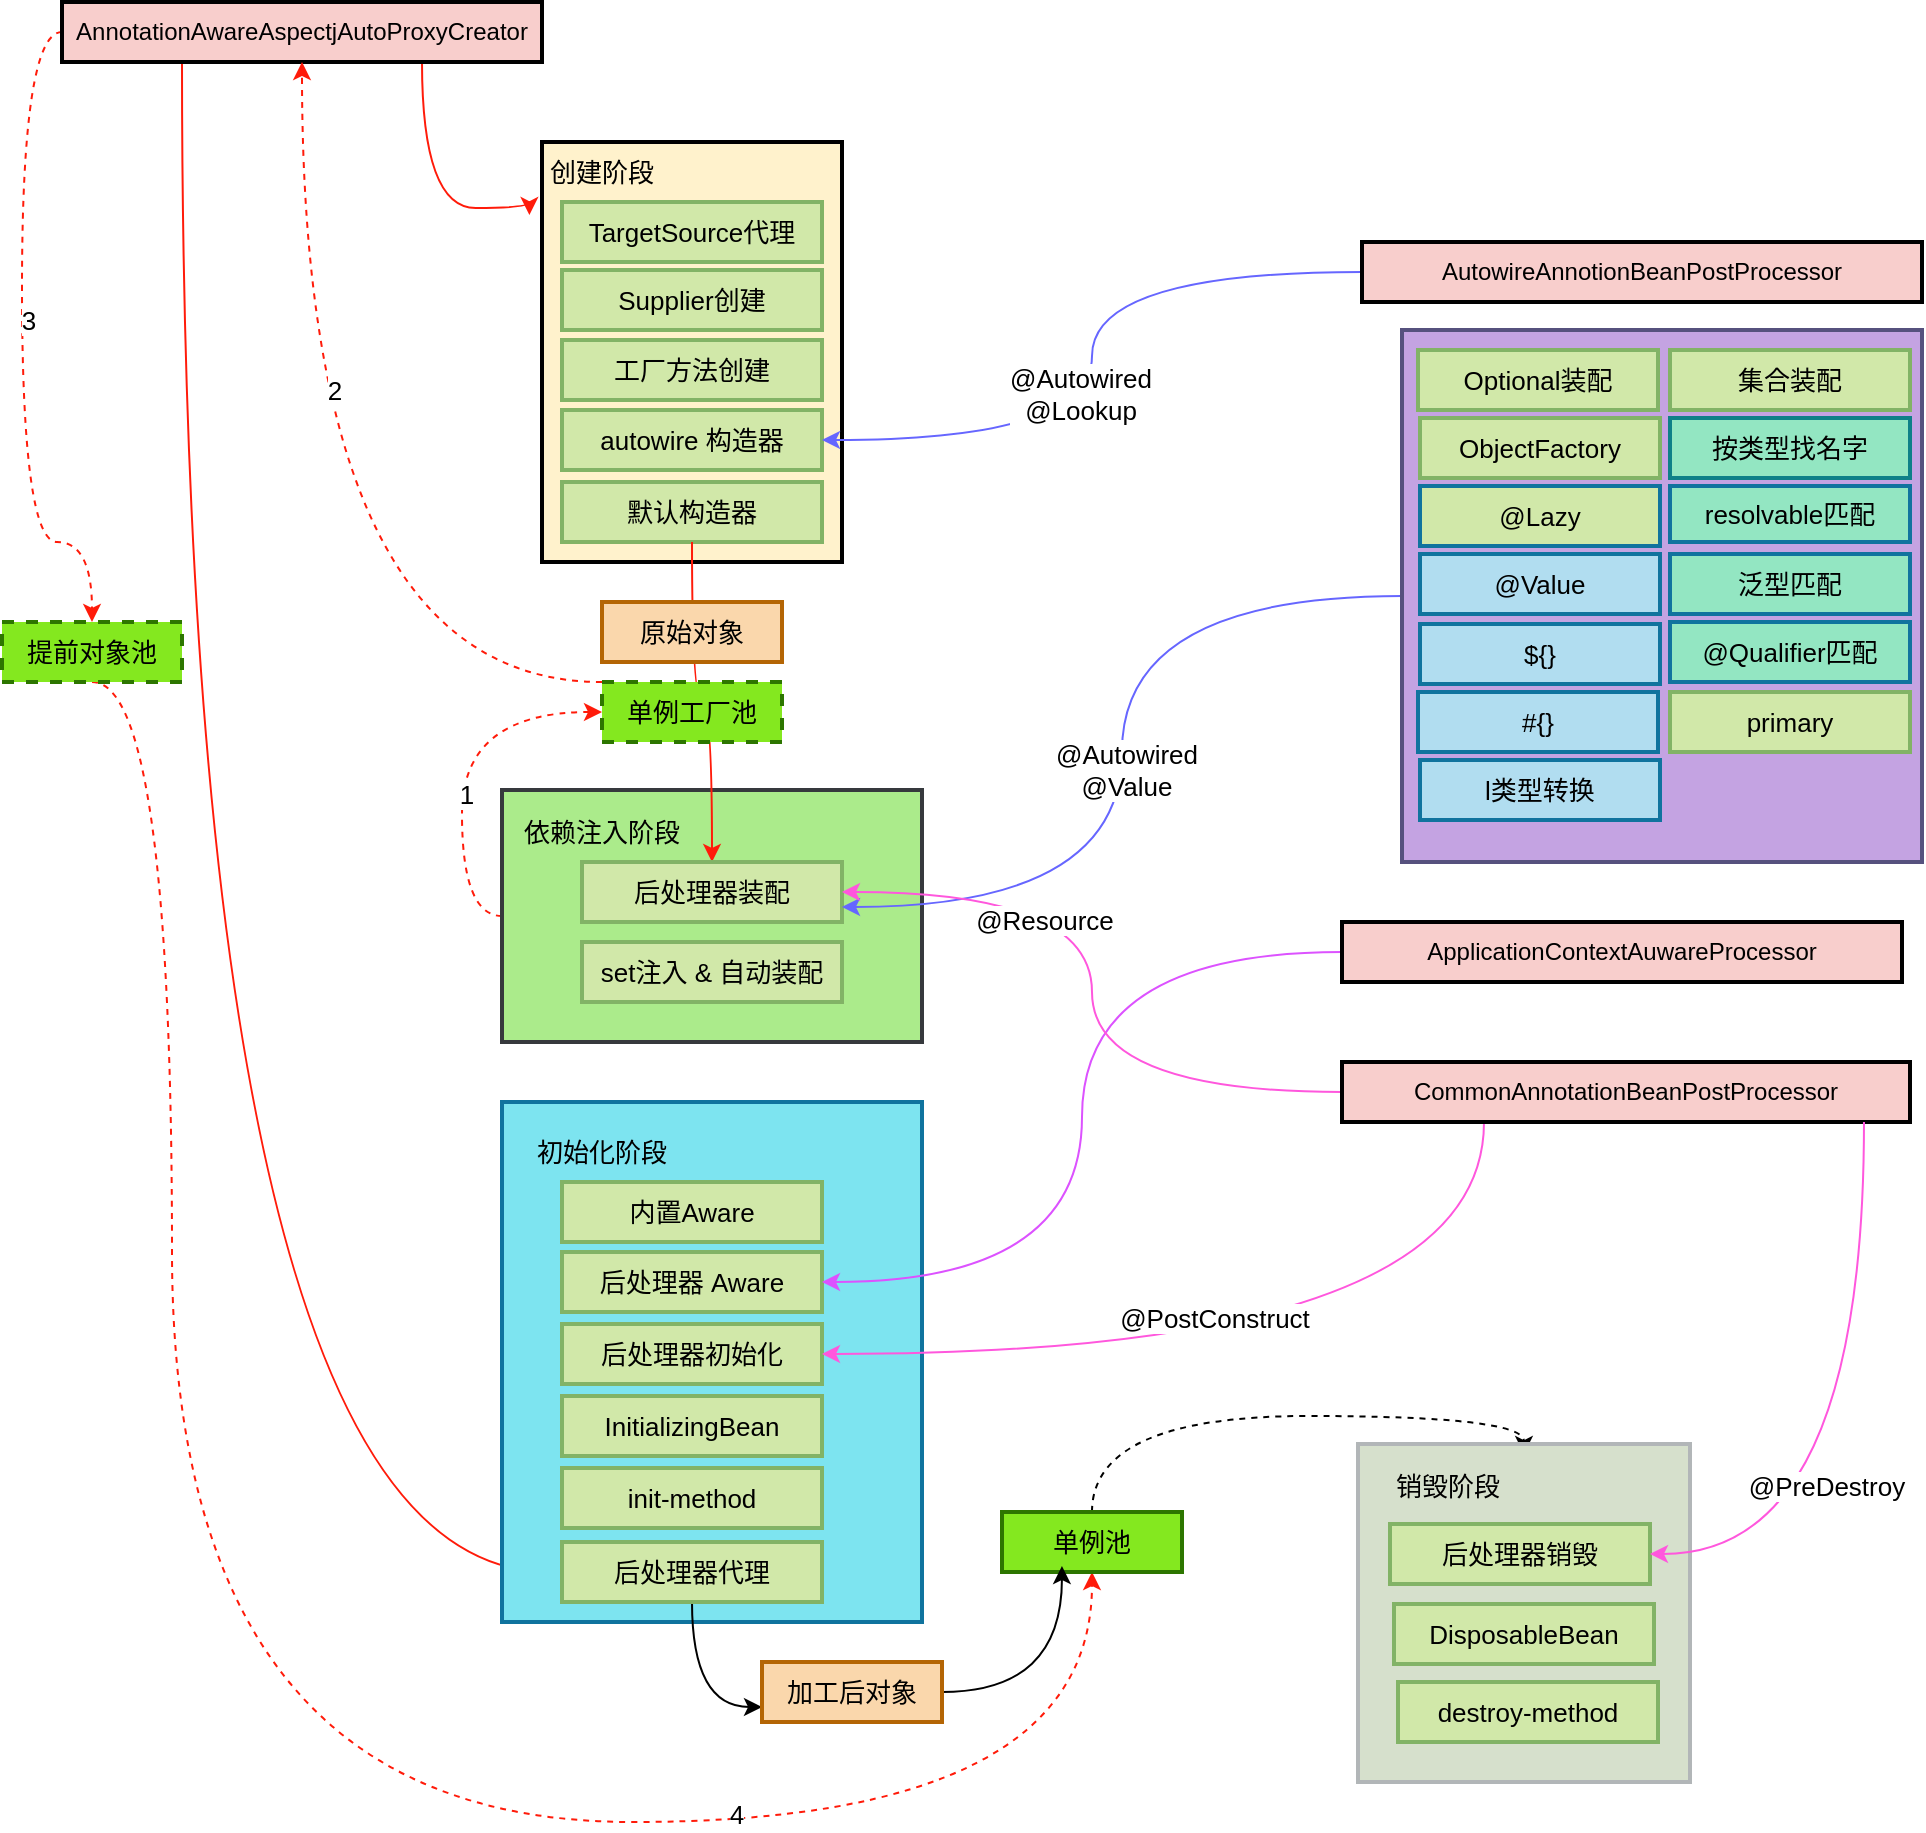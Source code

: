 <mxfile version="20.4.0" type="github">
  <diagram id="8_FruQs8aBoXevAXhOwa" name="第 1 页">
    <mxGraphModel dx="1138" dy="1163" grid="1" gridSize="10" guides="1" tooltips="1" connect="1" arrows="1" fold="1" page="1" pageScale="1" pageWidth="1654" pageHeight="1169" math="0" shadow="0">
      <root>
        <mxCell id="0" />
        <mxCell id="1" parent="0" />
        <mxCell id="bwXTOzL7_HYQGffUWxO3-22" style="edgeStyle=orthogonalEdgeStyle;curved=1;rounded=0;orthogonalLoop=1;jettySize=auto;html=1;exitX=0;exitY=0.5;exitDx=0;exitDy=0;entryX=0;entryY=0.5;entryDx=0;entryDy=0;strokeColor=#FF1B0A;fontSize=13;fontColor=#000000;dashed=1;" edge="1" parent="1" source="bwXTOzL7_HYQGffUWxO3-13" target="bwXTOzL7_HYQGffUWxO3-12">
          <mxGeometry relative="1" as="geometry" />
        </mxCell>
        <mxCell id="bwXTOzL7_HYQGffUWxO3-23" value="1" style="edgeLabel;html=1;align=center;verticalAlign=middle;resizable=0;points=[];fontSize=13;fontColor=#000000;" vertex="1" connectable="0" parent="bwXTOzL7_HYQGffUWxO3-22">
          <mxGeometry x="-0.156" y="-2" relative="1" as="geometry">
            <mxPoint as="offset" />
          </mxGeometry>
        </mxCell>
        <mxCell id="bwXTOzL7_HYQGffUWxO3-13" value="" style="rounded=0;whiteSpace=wrap;html=1;strokeColor=#36393d;strokeWidth=2;fontSize=13;fillColor=#ABEB8B;" vertex="1" parent="1">
          <mxGeometry x="306" y="456" width="210" height="126" as="geometry" />
        </mxCell>
        <mxCell id="bwXTOzL7_HYQGffUWxO3-1" value="" style="rounded=0;whiteSpace=wrap;html=1;fillColor=#fff2cc;strokeColor=#000000;strokeWidth=2;" vertex="1" parent="1">
          <mxGeometry x="326" y="132" width="150" height="210" as="geometry" />
        </mxCell>
        <mxCell id="bwXTOzL7_HYQGffUWxO3-3" style="edgeStyle=orthogonalEdgeStyle;rounded=0;orthogonalLoop=1;jettySize=auto;html=1;exitX=0.75;exitY=1;exitDx=0;exitDy=0;entryX=-0.042;entryY=0.174;entryDx=0;entryDy=0;entryPerimeter=0;curved=1;strokeColor=#FF1B0A;" edge="1" parent="1" source="bwXTOzL7_HYQGffUWxO3-2" target="bwXTOzL7_HYQGffUWxO3-1">
          <mxGeometry relative="1" as="geometry">
            <Array as="points">
              <mxPoint x="266" y="165" />
            </Array>
          </mxGeometry>
        </mxCell>
        <mxCell id="bwXTOzL7_HYQGffUWxO3-36" style="edgeStyle=orthogonalEdgeStyle;curved=1;rounded=0;orthogonalLoop=1;jettySize=auto;html=1;exitX=0;exitY=0.5;exitDx=0;exitDy=0;entryX=0.5;entryY=0;entryDx=0;entryDy=0;dashed=1;strokeColor=#FF1B0A;fontSize=13;fontColor=#000000;" edge="1" parent="1" source="bwXTOzL7_HYQGffUWxO3-2" target="bwXTOzL7_HYQGffUWxO3-35">
          <mxGeometry relative="1" as="geometry">
            <Array as="points">
              <mxPoint x="66" y="77" />
              <mxPoint x="66" y="332" />
              <mxPoint x="101" y="332" />
            </Array>
          </mxGeometry>
        </mxCell>
        <mxCell id="bwXTOzL7_HYQGffUWxO3-37" value="3" style="edgeLabel;html=1;align=center;verticalAlign=middle;resizable=0;points=[];fontSize=13;fontColor=#000000;" vertex="1" connectable="0" parent="bwXTOzL7_HYQGffUWxO3-36">
          <mxGeometry x="-0.063" y="3" relative="1" as="geometry">
            <mxPoint as="offset" />
          </mxGeometry>
        </mxCell>
        <mxCell id="bwXTOzL7_HYQGffUWxO3-41" style="edgeStyle=orthogonalEdgeStyle;curved=1;rounded=0;orthogonalLoop=1;jettySize=auto;html=1;exitX=0.25;exitY=1;exitDx=0;exitDy=0;entryX=0;entryY=0.5;entryDx=0;entryDy=0;strokeColor=#FF1B0A;fontSize=13;fontColor=#000000;" edge="1" parent="1" source="bwXTOzL7_HYQGffUWxO3-2" target="bwXTOzL7_HYQGffUWxO3-34">
          <mxGeometry relative="1" as="geometry" />
        </mxCell>
        <mxCell id="bwXTOzL7_HYQGffUWxO3-2" value="AnnotationAwareAspectjAutoProxyCreator" style="rounded=0;whiteSpace=wrap;html=1;strokeColor=#000000;fillColor=#f8cecc;strokeWidth=2;" vertex="1" parent="1">
          <mxGeometry x="86" y="62" width="240" height="30" as="geometry" />
        </mxCell>
        <mxCell id="bwXTOzL7_HYQGffUWxO3-5" value="&lt;font style=&quot;font-size: 13px;&quot;&gt;创建阶段&lt;/font&gt;" style="text;html=1;strokeColor=none;fillColor=none;align=center;verticalAlign=middle;whiteSpace=wrap;rounded=0;strokeWidth=2;" vertex="1" parent="1">
          <mxGeometry x="326" y="132" width="60" height="30" as="geometry" />
        </mxCell>
        <mxCell id="bwXTOzL7_HYQGffUWxO3-6" value="&lt;font style=&quot;font-size: 13px;&quot;&gt;TargetSource代理&lt;/font&gt;" style="rounded=0;whiteSpace=wrap;html=1;strokeColor=#82b366;strokeWidth=2;fillColor=#D1E8A9;" vertex="1" parent="1">
          <mxGeometry x="336" y="162" width="130" height="30" as="geometry" />
        </mxCell>
        <mxCell id="bwXTOzL7_HYQGffUWxO3-7" value="&lt;font style=&quot;font-size: 13px;&quot;&gt;Supplier创建&lt;/font&gt;" style="rounded=0;whiteSpace=wrap;html=1;strokeColor=#82b366;strokeWidth=2;fillColor=#D1E8A9;" vertex="1" parent="1">
          <mxGeometry x="336" y="196" width="130" height="30" as="geometry" />
        </mxCell>
        <mxCell id="bwXTOzL7_HYQGffUWxO3-8" value="&lt;font style=&quot;font-size: 13px;&quot;&gt;工厂方法创建&lt;/font&gt;" style="rounded=0;whiteSpace=wrap;html=1;strokeColor=#82b366;strokeWidth=2;fillColor=#D1E8A9;" vertex="1" parent="1">
          <mxGeometry x="336" y="231" width="130" height="30" as="geometry" />
        </mxCell>
        <mxCell id="bwXTOzL7_HYQGffUWxO3-9" value="&lt;font style=&quot;font-size: 13px;&quot;&gt;autowire 构造器&lt;/font&gt;" style="rounded=0;whiteSpace=wrap;html=1;strokeColor=#82b366;strokeWidth=2;fillColor=#D1E8A9;" vertex="1" parent="1">
          <mxGeometry x="336" y="266" width="130" height="30" as="geometry" />
        </mxCell>
        <mxCell id="bwXTOzL7_HYQGffUWxO3-10" value="&lt;font style=&quot;font-size: 13px;&quot;&gt;默认构造器&lt;/font&gt;" style="rounded=0;whiteSpace=wrap;html=1;strokeColor=#82b366;strokeWidth=2;fillColor=#D1E8A9;" vertex="1" parent="1">
          <mxGeometry x="336" y="302" width="130" height="30" as="geometry" />
        </mxCell>
        <mxCell id="bwXTOzL7_HYQGffUWxO3-15" style="edgeStyle=orthogonalEdgeStyle;curved=1;rounded=0;orthogonalLoop=1;jettySize=auto;html=1;exitX=0.5;exitY=1;exitDx=0;exitDy=0;strokeColor=#FF1B0A;fontSize=13;fontColor=#000000;entryX=0.5;entryY=0;entryDx=0;entryDy=0;" edge="1" parent="1" source="bwXTOzL7_HYQGffUWxO3-10" target="bwXTOzL7_HYQGffUWxO3-16">
          <mxGeometry relative="1" as="geometry" />
        </mxCell>
        <mxCell id="bwXTOzL7_HYQGffUWxO3-11" value="原始对象" style="rounded=0;whiteSpace=wrap;html=1;strokeColor=#b46504;strokeWidth=2;fontSize=13;fillColor=#fad7ac;" vertex="1" parent="1">
          <mxGeometry x="356" y="362" width="90" height="30" as="geometry" />
        </mxCell>
        <mxCell id="bwXTOzL7_HYQGffUWxO3-24" style="edgeStyle=orthogonalEdgeStyle;curved=1;rounded=0;orthogonalLoop=1;jettySize=auto;html=1;exitX=0;exitY=0;exitDx=0;exitDy=0;dashed=1;strokeColor=#FF1B0A;fontSize=13;fontColor=#000000;" edge="1" parent="1" source="bwXTOzL7_HYQGffUWxO3-12" target="bwXTOzL7_HYQGffUWxO3-2">
          <mxGeometry relative="1" as="geometry">
            <Array as="points">
              <mxPoint x="206" y="402" />
            </Array>
          </mxGeometry>
        </mxCell>
        <mxCell id="bwXTOzL7_HYQGffUWxO3-25" value="2" style="edgeLabel;html=1;align=center;verticalAlign=middle;resizable=0;points=[];fontSize=13;fontColor=#000000;" vertex="1" connectable="0" parent="bwXTOzL7_HYQGffUWxO3-24">
          <mxGeometry x="0.287" y="-16" relative="1" as="geometry">
            <mxPoint as="offset" />
          </mxGeometry>
        </mxCell>
        <mxCell id="bwXTOzL7_HYQGffUWxO3-12" value="&lt;font color=&quot;#000000&quot;&gt;单例工厂池&lt;/font&gt;" style="rounded=0;whiteSpace=wrap;html=1;strokeColor=#2D7600;strokeWidth=2;fontSize=13;fillColor=#84E81F;fontColor=#ffffff;dashed=1;" vertex="1" parent="1">
          <mxGeometry x="356" y="402" width="90" height="30" as="geometry" />
        </mxCell>
        <mxCell id="bwXTOzL7_HYQGffUWxO3-14" value="依赖注入阶段" style="text;html=1;strokeColor=none;fillColor=none;align=center;verticalAlign=middle;whiteSpace=wrap;rounded=0;strokeWidth=2;fontSize=13;" vertex="1" parent="1">
          <mxGeometry x="311" y="462" width="90" height="30" as="geometry" />
        </mxCell>
        <mxCell id="bwXTOzL7_HYQGffUWxO3-16" value="&lt;font style=&quot;font-size: 13px;&quot;&gt;后处理器装配&lt;/font&gt;" style="rounded=0;whiteSpace=wrap;html=1;strokeColor=#82b366;strokeWidth=2;fillColor=#D1E8A9;" vertex="1" parent="1">
          <mxGeometry x="346" y="492" width="130" height="30" as="geometry" />
        </mxCell>
        <mxCell id="bwXTOzL7_HYQGffUWxO3-21" value="&lt;font style=&quot;font-size: 13px;&quot;&gt;set注入 &amp;amp; 自动装配&lt;/font&gt;" style="rounded=0;whiteSpace=wrap;html=1;strokeColor=#82b366;strokeWidth=2;fillColor=#D1E8A9;" vertex="1" parent="1">
          <mxGeometry x="346" y="532" width="130" height="30" as="geometry" />
        </mxCell>
        <mxCell id="bwXTOzL7_HYQGffUWxO3-26" value="" style="rounded=0;whiteSpace=wrap;html=1;strokeColor=#10739e;strokeWidth=2;fontSize=13;fillColor=#7DE4F0;" vertex="1" parent="1">
          <mxGeometry x="306" y="612" width="210" height="260" as="geometry" />
        </mxCell>
        <mxCell id="bwXTOzL7_HYQGffUWxO3-27" value="初始化阶段" style="text;html=1;strokeColor=none;fillColor=none;align=center;verticalAlign=middle;whiteSpace=wrap;rounded=0;strokeWidth=2;fontSize=13;" vertex="1" parent="1">
          <mxGeometry x="311" y="622" width="90" height="30" as="geometry" />
        </mxCell>
        <mxCell id="bwXTOzL7_HYQGffUWxO3-29" value="&lt;font style=&quot;font-size: 13px;&quot;&gt;内置Aware&lt;/font&gt;" style="rounded=0;whiteSpace=wrap;html=1;strokeColor=#82b366;strokeWidth=2;fillColor=#D1E8A9;" vertex="1" parent="1">
          <mxGeometry x="336" y="652" width="130" height="30" as="geometry" />
        </mxCell>
        <mxCell id="bwXTOzL7_HYQGffUWxO3-30" value="&lt;font style=&quot;font-size: 13px;&quot;&gt;后处理器 Aware&lt;/font&gt;" style="rounded=0;whiteSpace=wrap;html=1;strokeColor=#82b366;strokeWidth=2;fillColor=#D1E8A9;" vertex="1" parent="1">
          <mxGeometry x="336" y="687" width="130" height="30" as="geometry" />
        </mxCell>
        <mxCell id="bwXTOzL7_HYQGffUWxO3-31" value="&lt;font style=&quot;font-size: 13px;&quot;&gt;后处理器初始化&lt;/font&gt;" style="rounded=0;whiteSpace=wrap;html=1;strokeColor=#82b366;strokeWidth=2;fillColor=#D1E8A9;" vertex="1" parent="1">
          <mxGeometry x="336" y="723" width="130" height="30" as="geometry" />
        </mxCell>
        <mxCell id="bwXTOzL7_HYQGffUWxO3-32" value="&lt;font style=&quot;font-size: 13px;&quot;&gt;InitializingBean&lt;/font&gt;" style="rounded=0;whiteSpace=wrap;html=1;strokeColor=#82b366;strokeWidth=2;fillColor=#D1E8A9;" vertex="1" parent="1">
          <mxGeometry x="336" y="759" width="130" height="30" as="geometry" />
        </mxCell>
        <mxCell id="bwXTOzL7_HYQGffUWxO3-33" value="&lt;font style=&quot;font-size: 13px;&quot;&gt;init-method&lt;/font&gt;" style="rounded=0;whiteSpace=wrap;html=1;strokeColor=#82b366;strokeWidth=2;fillColor=#D1E8A9;" vertex="1" parent="1">
          <mxGeometry x="336" y="795" width="130" height="30" as="geometry" />
        </mxCell>
        <mxCell id="bwXTOzL7_HYQGffUWxO3-43" style="edgeStyle=orthogonalEdgeStyle;curved=1;rounded=0;orthogonalLoop=1;jettySize=auto;html=1;exitX=0.5;exitY=1;exitDx=0;exitDy=0;entryX=0;entryY=0.75;entryDx=0;entryDy=0;strokeColor=#000000;fontSize=13;fontColor=#000000;" edge="1" parent="1" source="bwXTOzL7_HYQGffUWxO3-34" target="bwXTOzL7_HYQGffUWxO3-42">
          <mxGeometry relative="1" as="geometry" />
        </mxCell>
        <mxCell id="bwXTOzL7_HYQGffUWxO3-34" value="&lt;font style=&quot;font-size: 13px;&quot;&gt;后处理器代理&lt;/font&gt;" style="rounded=0;whiteSpace=wrap;html=1;strokeColor=#82b366;strokeWidth=2;fillColor=#D1E8A9;" vertex="1" parent="1">
          <mxGeometry x="336" y="832" width="130" height="30" as="geometry" />
        </mxCell>
        <mxCell id="bwXTOzL7_HYQGffUWxO3-39" style="edgeStyle=orthogonalEdgeStyle;curved=1;rounded=0;orthogonalLoop=1;jettySize=auto;html=1;exitX=0.5;exitY=1;exitDx=0;exitDy=0;entryX=0.5;entryY=1;entryDx=0;entryDy=0;dashed=1;strokeColor=#FF1B0A;fontSize=13;fontColor=#000000;" edge="1" parent="1" source="bwXTOzL7_HYQGffUWxO3-35" target="bwXTOzL7_HYQGffUWxO3-38">
          <mxGeometry relative="1" as="geometry">
            <Array as="points">
              <mxPoint x="141" y="402" />
              <mxPoint x="141" y="972" />
              <mxPoint x="601" y="972" />
            </Array>
          </mxGeometry>
        </mxCell>
        <mxCell id="bwXTOzL7_HYQGffUWxO3-40" value="4" style="edgeLabel;html=1;align=center;verticalAlign=middle;resizable=0;points=[];fontSize=13;fontColor=#000000;" vertex="1" connectable="0" parent="bwXTOzL7_HYQGffUWxO3-39">
          <mxGeometry x="0.492" y="4" relative="1" as="geometry">
            <mxPoint as="offset" />
          </mxGeometry>
        </mxCell>
        <mxCell id="bwXTOzL7_HYQGffUWxO3-35" value="&lt;font color=&quot;#000000&quot;&gt;提前对象池&lt;/font&gt;" style="rounded=0;whiteSpace=wrap;html=1;strokeColor=#2D7600;strokeWidth=2;fontSize=13;fillColor=#84E81F;fontColor=#ffffff;dashed=1;" vertex="1" parent="1">
          <mxGeometry x="56" y="372" width="90" height="30" as="geometry" />
        </mxCell>
        <mxCell id="bwXTOzL7_HYQGffUWxO3-82" style="edgeStyle=orthogonalEdgeStyle;curved=1;rounded=0;orthogonalLoop=1;jettySize=auto;html=1;exitX=0.5;exitY=0;exitDx=0;exitDy=0;entryX=0.922;entryY=-0.033;entryDx=0;entryDy=0;entryPerimeter=0;strokeColor=#000000;fontSize=13;fontColor=#000000;dashed=1;" edge="1" parent="1" source="bwXTOzL7_HYQGffUWxO3-38" target="bwXTOzL7_HYQGffUWxO3-78">
          <mxGeometry relative="1" as="geometry" />
        </mxCell>
        <mxCell id="bwXTOzL7_HYQGffUWxO3-38" value="&lt;font color=&quot;#000000&quot;&gt;单例池&lt;/font&gt;" style="rounded=0;whiteSpace=wrap;html=1;strokeColor=#2D7600;strokeWidth=2;fontSize=13;fillColor=#84E81F;fontColor=#ffffff;" vertex="1" parent="1">
          <mxGeometry x="556" y="817" width="90" height="30" as="geometry" />
        </mxCell>
        <mxCell id="bwXTOzL7_HYQGffUWxO3-44" style="edgeStyle=orthogonalEdgeStyle;curved=1;rounded=0;orthogonalLoop=1;jettySize=auto;html=1;exitX=1;exitY=0.5;exitDx=0;exitDy=0;entryX=0.333;entryY=0.9;entryDx=0;entryDy=0;entryPerimeter=0;strokeColor=#000000;fontSize=13;fontColor=#000000;" edge="1" parent="1" source="bwXTOzL7_HYQGffUWxO3-42" target="bwXTOzL7_HYQGffUWxO3-38">
          <mxGeometry relative="1" as="geometry" />
        </mxCell>
        <mxCell id="bwXTOzL7_HYQGffUWxO3-42" value="加工后对象" style="rounded=0;whiteSpace=wrap;html=1;strokeColor=#b46504;strokeWidth=2;fontSize=13;fillColor=#fad7ac;" vertex="1" parent="1">
          <mxGeometry x="436" y="892" width="90" height="30" as="geometry" />
        </mxCell>
        <mxCell id="bwXTOzL7_HYQGffUWxO3-46" style="edgeStyle=orthogonalEdgeStyle;curved=1;rounded=0;orthogonalLoop=1;jettySize=auto;html=1;exitX=0;exitY=0.5;exitDx=0;exitDy=0;entryX=1;entryY=0.5;entryDx=0;entryDy=0;strokeColor=#6666FF;fontSize=13;fontColor=#000000;" edge="1" parent="1" source="bwXTOzL7_HYQGffUWxO3-45" target="bwXTOzL7_HYQGffUWxO3-9">
          <mxGeometry relative="1" as="geometry" />
        </mxCell>
        <mxCell id="bwXTOzL7_HYQGffUWxO3-47" value="@Autowired&lt;br&gt;@Lookup" style="edgeLabel;html=1;align=center;verticalAlign=middle;resizable=0;points=[];fontSize=13;fontColor=#000000;" vertex="1" connectable="0" parent="bwXTOzL7_HYQGffUWxO3-46">
          <mxGeometry x="0.107" y="-6" relative="1" as="geometry">
            <mxPoint as="offset" />
          </mxGeometry>
        </mxCell>
        <mxCell id="bwXTOzL7_HYQGffUWxO3-45" value="AutowireAnnotionBeanPostProcessor" style="rounded=0;whiteSpace=wrap;html=1;strokeColor=#000000;fillColor=#f8cecc;strokeWidth=2;" vertex="1" parent="1">
          <mxGeometry x="736" y="182" width="280" height="30" as="geometry" />
        </mxCell>
        <mxCell id="bwXTOzL7_HYQGffUWxO3-66" style="edgeStyle=orthogonalEdgeStyle;curved=1;rounded=0;orthogonalLoop=1;jettySize=auto;html=1;entryX=1;entryY=0.75;entryDx=0;entryDy=0;strokeColor=#6666FF;fontSize=13;fontColor=#000000;" edge="1" parent="1" source="bwXTOzL7_HYQGffUWxO3-48" target="bwXTOzL7_HYQGffUWxO3-16">
          <mxGeometry relative="1" as="geometry" />
        </mxCell>
        <mxCell id="bwXTOzL7_HYQGffUWxO3-67" value="&lt;span style=&quot;color: rgba(0, 0, 0, 0); font-family: monospace; font-size: 0px; text-align: start; background-color: rgb(248, 249, 250);&quot;&gt;%3CmxGraphModel%3E%3Croot%3E%3CmxCell%20id%3D%220%22%2F%3E%3CmxCell%20id%3D%221%22%20parent%3D%220%22%2F%3E%3CmxCell%20id%3D%222%22%20value%3D%22%40Autowired%26lt%3Bbr%26gt%3B%40Lookup%22%20style%3D%22edgeLabel%3Bhtml%3D1%3Balign%3Dcenter%3BverticalAlign%3Dmiddle%3Bresizable%3D0%3Bpoints%3D%5B%5D%3BfontSize%3D13%3BfontColor%3D%23000000%3B%22%20vertex%3D%221%22%20connectable%3D%220%22%20parent%3D%221%22%3E%3CmxGeometry%20x%3D%22579%22%20y%3D%22216%22%20as%3D%22geometry%22%2F%3E%3C%2FmxCell%3E%3C%2Froot%3E%3C%2FmxGraphModel%3E&lt;/span&gt;" style="edgeLabel;html=1;align=center;verticalAlign=middle;resizable=0;points=[];fontSize=13;fontColor=#000000;" vertex="1" connectable="0" parent="bwXTOzL7_HYQGffUWxO3-66">
          <mxGeometry x="0.075" y="2" relative="1" as="geometry">
            <mxPoint as="offset" />
          </mxGeometry>
        </mxCell>
        <mxCell id="bwXTOzL7_HYQGffUWxO3-68" value="@Autowired&lt;br&gt;@Value" style="edgeLabel;html=1;align=center;verticalAlign=middle;resizable=0;points=[];fontSize=13;fontColor=#000000;" vertex="1" connectable="0" parent="bwXTOzL7_HYQGffUWxO3-66">
          <mxGeometry x="0.043" y="2" relative="1" as="geometry">
            <mxPoint as="offset" />
          </mxGeometry>
        </mxCell>
        <mxCell id="bwXTOzL7_HYQGffUWxO3-48" value="" style="rounded=0;whiteSpace=wrap;html=1;strokeColor=#56517e;strokeWidth=2;fontSize=13;fillColor=#C4A3E2;" vertex="1" parent="1">
          <mxGeometry x="756" y="226" width="260" height="266" as="geometry" />
        </mxCell>
        <mxCell id="bwXTOzL7_HYQGffUWxO3-49" value="&lt;font style=&quot;font-size: 13px;&quot;&gt;Optional装配&lt;/font&gt;" style="rounded=0;whiteSpace=wrap;html=1;strokeColor=#82b366;strokeWidth=2;fillColor=#D1E8A9;" vertex="1" parent="1">
          <mxGeometry x="764" y="236" width="120" height="30" as="geometry" />
        </mxCell>
        <mxCell id="bwXTOzL7_HYQGffUWxO3-51" value="&lt;span style=&quot;font-size: 13px;&quot;&gt;集合装配&lt;/span&gt;" style="rounded=0;whiteSpace=wrap;html=1;strokeColor=#82b366;strokeWidth=2;fillColor=#D1E8A9;" vertex="1" parent="1">
          <mxGeometry x="890" y="236" width="120" height="30" as="geometry" />
        </mxCell>
        <mxCell id="bwXTOzL7_HYQGffUWxO3-52" value="&lt;font style=&quot;font-size: 13px;&quot;&gt;ObjectFactory&lt;/font&gt;" style="rounded=0;whiteSpace=wrap;html=1;strokeColor=#82b366;strokeWidth=2;fillColor=#D1E8A9;" vertex="1" parent="1">
          <mxGeometry x="765" y="270" width="120" height="30" as="geometry" />
        </mxCell>
        <mxCell id="bwXTOzL7_HYQGffUWxO3-53" value="&lt;font style=&quot;font-size: 13px;&quot;&gt;按类型找名字&lt;/font&gt;" style="rounded=0;whiteSpace=wrap;html=1;strokeColor=#0e8088;strokeWidth=2;fillColor=#93E6C2;" vertex="1" parent="1">
          <mxGeometry x="890" y="270" width="120" height="30" as="geometry" />
        </mxCell>
        <mxCell id="bwXTOzL7_HYQGffUWxO3-54" value="&lt;font style=&quot;font-size: 13px;&quot;&gt;@Lazy&lt;/font&gt;" style="rounded=0;whiteSpace=wrap;html=1;strokeColor=#10739e;strokeWidth=2;fillColor=#D1E8A9;" vertex="1" parent="1">
          <mxGeometry x="765" y="304" width="120" height="30" as="geometry" />
        </mxCell>
        <mxCell id="bwXTOzL7_HYQGffUWxO3-55" value="&lt;font style=&quot;font-size: 13px;&quot;&gt;@Value&lt;/font&gt;" style="rounded=0;whiteSpace=wrap;html=1;strokeColor=#10739e;strokeWidth=2;fillColor=#b1ddf0;" vertex="1" parent="1">
          <mxGeometry x="765" y="338" width="120" height="30" as="geometry" />
        </mxCell>
        <mxCell id="bwXTOzL7_HYQGffUWxO3-56" value="&lt;font style=&quot;font-size: 13px;&quot;&gt;${}&lt;/font&gt;" style="rounded=0;whiteSpace=wrap;html=1;strokeColor=#10739e;strokeWidth=2;fillColor=#b1ddf0;" vertex="1" parent="1">
          <mxGeometry x="765" y="373" width="120" height="30" as="geometry" />
        </mxCell>
        <mxCell id="bwXTOzL7_HYQGffUWxO3-57" value="&lt;font style=&quot;font-size: 13px;&quot;&gt;#{}&lt;/font&gt;" style="rounded=0;whiteSpace=wrap;html=1;strokeColor=#10739e;strokeWidth=2;fillColor=#b1ddf0;" vertex="1" parent="1">
          <mxGeometry x="764" y="407" width="120" height="30" as="geometry" />
        </mxCell>
        <mxCell id="bwXTOzL7_HYQGffUWxO3-58" value="&lt;font style=&quot;font-size: 13px;&quot;&gt;resolvable匹配&lt;/font&gt;" style="rounded=0;whiteSpace=wrap;html=1;strokeColor=#10739e;strokeWidth=2;fillColor=#93E6C2;" vertex="1" parent="1">
          <mxGeometry x="890" y="304" width="120" height="28" as="geometry" />
        </mxCell>
        <mxCell id="bwXTOzL7_HYQGffUWxO3-59" value="&lt;font style=&quot;font-size: 13px;&quot;&gt;泛型匹配&lt;/font&gt;" style="rounded=0;whiteSpace=wrap;html=1;strokeColor=#10739e;strokeWidth=2;fillColor=#93E6C2;" vertex="1" parent="1">
          <mxGeometry x="890" y="338" width="120" height="30" as="geometry" />
        </mxCell>
        <mxCell id="bwXTOzL7_HYQGffUWxO3-60" value="&lt;font style=&quot;font-size: 13px;&quot;&gt;@Qualifier匹配&lt;/font&gt;" style="rounded=0;whiteSpace=wrap;html=1;strokeColor=#10739e;strokeWidth=2;fillColor=#93E6C2;" vertex="1" parent="1">
          <mxGeometry x="890" y="372" width="120" height="30" as="geometry" />
        </mxCell>
        <mxCell id="bwXTOzL7_HYQGffUWxO3-61" value="&lt;font style=&quot;font-size: 13px;&quot;&gt;l类型转换&lt;/font&gt;" style="rounded=0;whiteSpace=wrap;html=1;strokeColor=#10739e;strokeWidth=2;fillColor=#b1ddf0;" vertex="1" parent="1">
          <mxGeometry x="765" y="441" width="120" height="30" as="geometry" />
        </mxCell>
        <mxCell id="bwXTOzL7_HYQGffUWxO3-63" value="&lt;font style=&quot;font-size: 13px;&quot;&gt;primary&lt;/font&gt;" style="rounded=0;whiteSpace=wrap;html=1;strokeColor=#82b366;strokeWidth=2;fillColor=#D1E8A9;" vertex="1" parent="1">
          <mxGeometry x="890" y="407" width="120" height="30" as="geometry" />
        </mxCell>
        <mxCell id="bwXTOzL7_HYQGffUWxO3-73" style="edgeStyle=orthogonalEdgeStyle;curved=1;rounded=0;orthogonalLoop=1;jettySize=auto;html=1;exitX=0;exitY=0.5;exitDx=0;exitDy=0;entryX=1;entryY=0.5;entryDx=0;entryDy=0;strokeColor=#DC52FF;fontSize=13;fontColor=#000000;" edge="1" parent="1" source="bwXTOzL7_HYQGffUWxO3-64" target="bwXTOzL7_HYQGffUWxO3-30">
          <mxGeometry relative="1" as="geometry" />
        </mxCell>
        <mxCell id="bwXTOzL7_HYQGffUWxO3-64" value="ApplicationContextAuwareProcessor" style="rounded=0;whiteSpace=wrap;html=1;strokeColor=#000000;fillColor=#f8cecc;strokeWidth=2;" vertex="1" parent="1">
          <mxGeometry x="726" y="522" width="280" height="30" as="geometry" />
        </mxCell>
        <mxCell id="bwXTOzL7_HYQGffUWxO3-69" style="edgeStyle=orthogonalEdgeStyle;curved=1;rounded=0;orthogonalLoop=1;jettySize=auto;html=1;exitX=0;exitY=0.5;exitDx=0;exitDy=0;entryX=1;entryY=0.5;entryDx=0;entryDy=0;strokeColor=#FF57DD;fontSize=13;fontColor=#000000;" edge="1" parent="1" source="bwXTOzL7_HYQGffUWxO3-65" target="bwXTOzL7_HYQGffUWxO3-16">
          <mxGeometry relative="1" as="geometry" />
        </mxCell>
        <mxCell id="bwXTOzL7_HYQGffUWxO3-74" value="&lt;span style=&quot;color: rgba(0, 0, 0, 0); font-family: monospace; font-size: 0px; text-align: start; background-color: rgb(248, 249, 250);&quot;&gt;%3CmxGraphModel%3E%3Croot%3E%3CmxCell%20id%3D%220%22%2F%3E%3CmxCell%20id%3D%221%22%20parent%3D%220%22%2F%3E%3CmxCell%20id%3D%222%22%20value%3D%22%40Resource%22%20style%3D%22edgeLabel%3Bhtml%3D1%3Balign%3Dcenter%3BverticalAlign%3Dmiddle%3Bresizable%3D0%3Bpoints%3D%5B%5D%3BfontSize%3D13%3BfontColor%3D%23000000%3B%22%20vertex%3D%221%22%20connectable%3D%220%22%20parent%3D%221%22%3E%3CmxGeometry%20x%3D%22590%22%20y%3D%22528%22%20as%3D%22geometry%22%2F%3E%3C%2FmxCell%3E%3C%2Froot%3E%3C%2FmxGraphModel%3E@R！@&lt;/span&gt;" style="edgeLabel;html=1;align=center;verticalAlign=middle;resizable=0;points=[];fontSize=13;fontColor=#000000;" vertex="1" connectable="0" parent="bwXTOzL7_HYQGffUWxO3-69">
          <mxGeometry x="0.411" y="17" relative="1" as="geometry">
            <mxPoint as="offset" />
          </mxGeometry>
        </mxCell>
        <mxCell id="bwXTOzL7_HYQGffUWxO3-76" value="@Resource" style="edgeLabel;html=1;align=center;verticalAlign=middle;resizable=0;points=[];fontSize=13;fontColor=#000000;" vertex="1" connectable="0" parent="bwXTOzL7_HYQGffUWxO3-69">
          <mxGeometry x="0.423" y="14" relative="1" as="geometry">
            <mxPoint as="offset" />
          </mxGeometry>
        </mxCell>
        <mxCell id="bwXTOzL7_HYQGffUWxO3-71" style="edgeStyle=orthogonalEdgeStyle;curved=1;rounded=0;orthogonalLoop=1;jettySize=auto;html=1;exitX=0.25;exitY=1;exitDx=0;exitDy=0;entryX=1;entryY=0.5;entryDx=0;entryDy=0;strokeColor=#FF57DD;fontSize=13;fontColor=#000000;" edge="1" parent="1" source="bwXTOzL7_HYQGffUWxO3-65" target="bwXTOzL7_HYQGffUWxO3-31">
          <mxGeometry relative="1" as="geometry" />
        </mxCell>
        <mxCell id="bwXTOzL7_HYQGffUWxO3-72" value="@PostConstruct" style="edgeLabel;html=1;align=center;verticalAlign=middle;resizable=0;points=[];fontSize=13;fontColor=#000000;" vertex="1" connectable="0" parent="bwXTOzL7_HYQGffUWxO3-71">
          <mxGeometry x="0.123" y="-18" relative="1" as="geometry">
            <mxPoint as="offset" />
          </mxGeometry>
        </mxCell>
        <mxCell id="bwXTOzL7_HYQGffUWxO3-65" value="CommonAnnotationBeanPostProcessor" style="rounded=0;whiteSpace=wrap;html=1;strokeColor=#000000;fillColor=#f8cecc;strokeWidth=2;" vertex="1" parent="1">
          <mxGeometry x="726" y="592" width="284" height="30" as="geometry" />
        </mxCell>
        <mxCell id="bwXTOzL7_HYQGffUWxO3-77" value="" style="rounded=0;whiteSpace=wrap;html=1;strokeColor=#B2B6B8;strokeWidth=2;fontSize=13;fillColor=#D6E0CC;" vertex="1" parent="1">
          <mxGeometry x="734" y="783" width="166" height="169" as="geometry" />
        </mxCell>
        <mxCell id="bwXTOzL7_HYQGffUWxO3-78" value="销毁阶段" style="text;html=1;strokeColor=none;fillColor=none;align=center;verticalAlign=middle;whiteSpace=wrap;rounded=0;strokeWidth=2;fontSize=13;" vertex="1" parent="1">
          <mxGeometry x="734" y="789" width="90" height="30" as="geometry" />
        </mxCell>
        <mxCell id="bwXTOzL7_HYQGffUWxO3-79" value="&lt;font style=&quot;font-size: 13px;&quot;&gt;后处理器销毁&lt;/font&gt;" style="rounded=0;whiteSpace=wrap;html=1;strokeColor=#82b366;strokeWidth=2;fillColor=#D1E8A9;" vertex="1" parent="1">
          <mxGeometry x="750" y="823" width="130" height="30" as="geometry" />
        </mxCell>
        <mxCell id="bwXTOzL7_HYQGffUWxO3-80" value="&lt;font style=&quot;font-size: 13px;&quot;&gt;DisposableBean&lt;/font&gt;" style="rounded=0;whiteSpace=wrap;html=1;strokeColor=#82b366;strokeWidth=2;fillColor=#D1E8A9;" vertex="1" parent="1">
          <mxGeometry x="752" y="863" width="130" height="30" as="geometry" />
        </mxCell>
        <mxCell id="bwXTOzL7_HYQGffUWxO3-81" value="&lt;font style=&quot;font-size: 13px;&quot;&gt;destroy-method&lt;/font&gt;" style="rounded=0;whiteSpace=wrap;html=1;strokeColor=#82b366;strokeWidth=2;fillColor=#D1E8A9;" vertex="1" parent="1">
          <mxGeometry x="754" y="902" width="130" height="30" as="geometry" />
        </mxCell>
        <mxCell id="bwXTOzL7_HYQGffUWxO3-83" style="edgeStyle=orthogonalEdgeStyle;curved=1;rounded=0;orthogonalLoop=1;jettySize=auto;html=1;exitX=0.919;exitY=1;exitDx=0;exitDy=0;entryX=1;entryY=0.5;entryDx=0;entryDy=0;strokeColor=#FF57DD;fontSize=13;fontColor=#000000;exitPerimeter=0;" edge="1" parent="1" source="bwXTOzL7_HYQGffUWxO3-65" target="bwXTOzL7_HYQGffUWxO3-79">
          <mxGeometry relative="1" as="geometry">
            <mxPoint x="807" y="632" as="sourcePoint" />
            <mxPoint x="476" y="748" as="targetPoint" />
          </mxGeometry>
        </mxCell>
        <mxCell id="bwXTOzL7_HYQGffUWxO3-84" value="@PreDestroy" style="edgeLabel;html=1;align=center;verticalAlign=middle;resizable=0;points=[];fontSize=13;fontColor=#000000;" vertex="1" connectable="0" parent="bwXTOzL7_HYQGffUWxO3-83">
          <mxGeometry x="0.123" y="-18" relative="1" as="geometry">
            <mxPoint x="-1" as="offset" />
          </mxGeometry>
        </mxCell>
      </root>
    </mxGraphModel>
  </diagram>
</mxfile>
